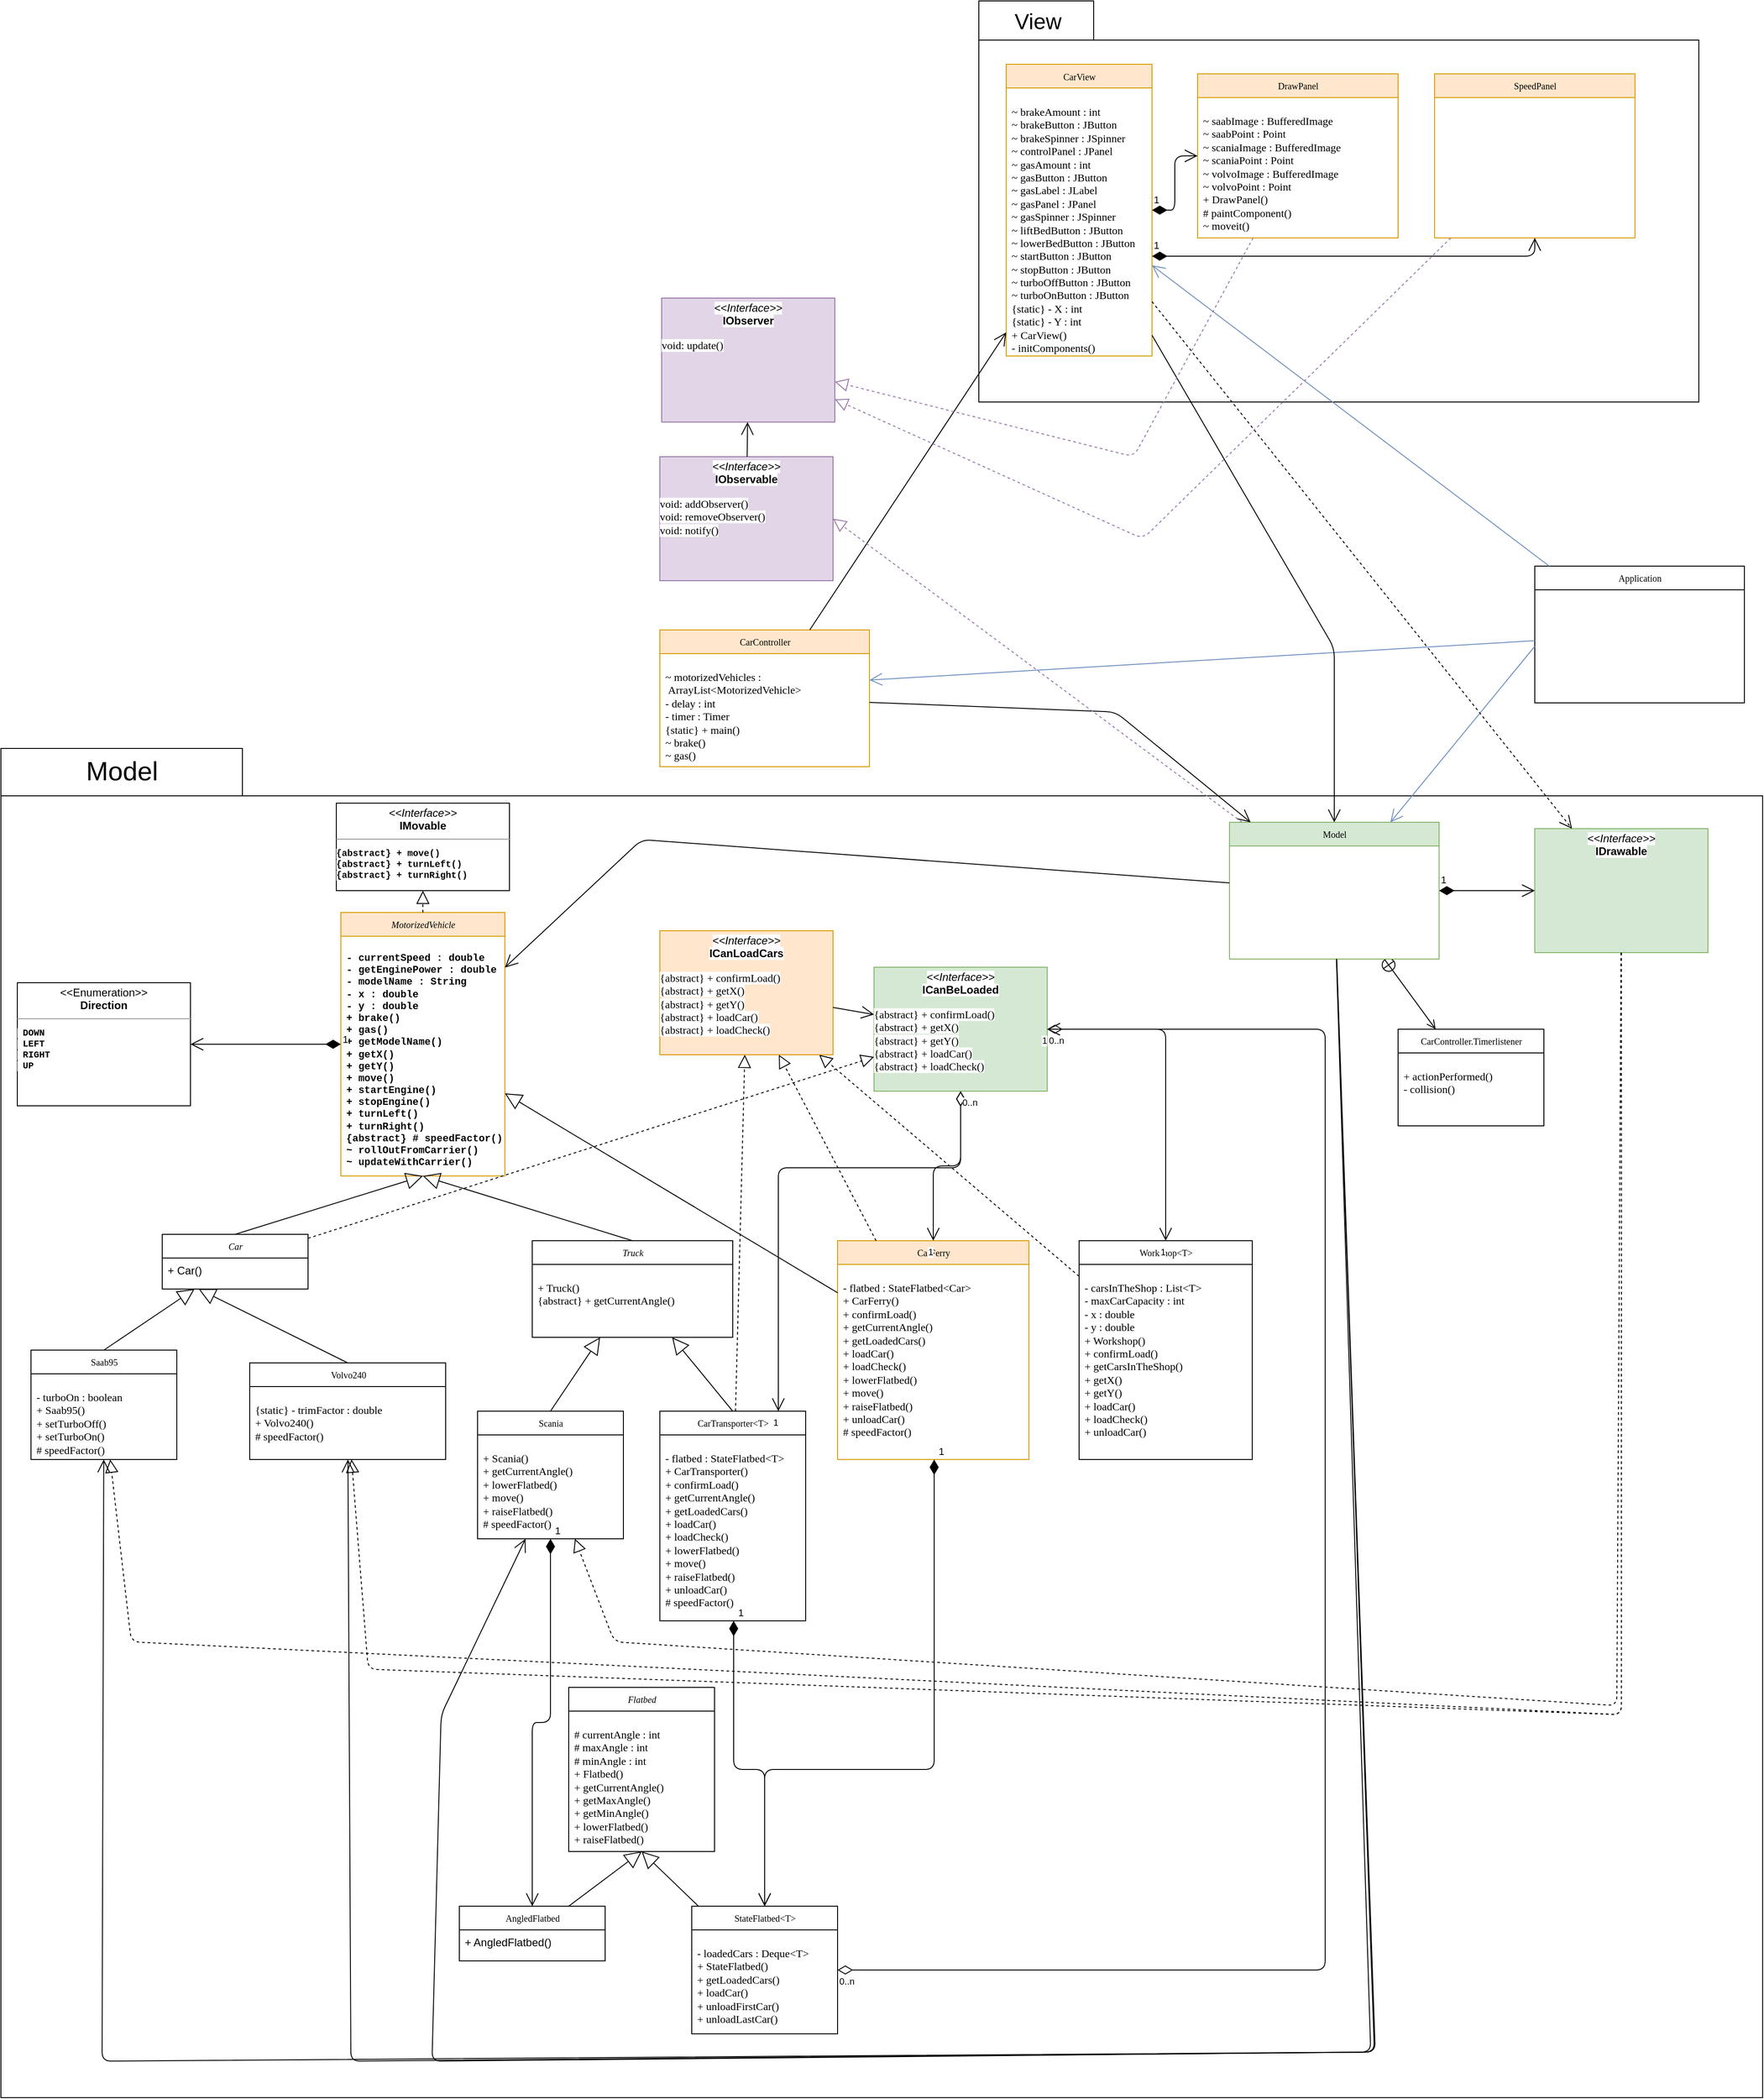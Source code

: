 <mxfile version="12.3.9" type="device" pages="1"><diagram id="c4acf3e9-155e-7222-9cf6-157b1a14988f" name="Page-1"><mxGraphModel dx="3731" dy="170" grid="1" gridSize="10" guides="1" tooltips="1" connect="1" arrows="1" fold="1" page="1" pageScale="1" pageWidth="850" pageHeight="1100" background="#ffffff" math="0" shadow="0"><root><mxCell id="0"/><mxCell id="1" parent="0"/><mxCell id="PDJkOdd502LJBB01oQi6-63" value="&lt;div&gt;§-+&lt;/div&gt;&lt;div&gt;--&lt;br&gt;&lt;/div&gt;" style="shape=folder;fontStyle=1;spacingTop=10;tabWidth=126;tabHeight=43;tabPosition=left;html=1;fontColor=#000000;" parent="1" vertex="1"><mxGeometry x="-380" y="1580" width="790" height="440" as="geometry"/></mxCell><mxCell id="PDJkOdd502LJBB01oQi6-27" value="&amp;nbsp;" style="shape=folder;fontStyle=1;spacingTop=10;tabWidth=265;tabHeight=52;tabPosition=left;html=1;" parent="1" vertex="1"><mxGeometry x="-1453" y="2400" width="1933" height="1480" as="geometry"/></mxCell><mxCell id="22l6sueiHiFFFNzTokqS-2" value="&lt;i&gt;MotorizedVehicle&lt;/i&gt;" style="swimlane;html=1;fontStyle=0;childLayout=stackLayout;horizontal=1;startSize=26;fillColor=#ffe6cc;horizontalStack=0;resizeParent=1;resizeLast=0;collapsible=1;marginBottom=0;swimlaneFillColor=#ffffff;rounded=0;shadow=0;comic=0;labelBackgroundColor=none;strokeWidth=1;fontFamily=Verdana;fontSize=10;align=center;strokeColor=#d79b00;" parent="1" vertex="1"><mxGeometry x="-1080" y="2580" width="180" height="289" as="geometry"/></mxCell><mxCell id="22l6sueiHiFFFNzTokqS-3" value="&lt;pre style=&quot;font-family: &amp;quot;courier new&amp;quot;; font-size: 11px;&quot;&gt;&lt;b style=&quot;font-size: 11px;&quot;&gt;&lt;font style=&quot;font-size: 11px;&quot;&gt;&lt;span style=&quot;background-color: rgb(255, 255, 255); font-size: 11px;&quot;&gt;- currentSpeed : double&lt;br style=&quot;font-size: 11px;&quot;&gt;- getEnginePower : double&lt;br style=&quot;font-size: 11px;&quot;&gt;- modelName : String&lt;br style=&quot;font-size: 11px;&quot;&gt;- x : double&lt;br style=&quot;font-size: 11px;&quot;&gt;- y : double&lt;br style=&quot;font-size: 11px;&quot;&gt;+ brake()&lt;br style=&quot;font-size: 11px;&quot;&gt;+ gas()&lt;br style=&quot;font-size: 11px;&quot;&gt;+ getModelName()&lt;br style=&quot;font-size: 11px;&quot;&gt;+ getX()&lt;br style=&quot;font-size: 11px;&quot;&gt;+ getY()&lt;br style=&quot;font-size: 11px;&quot;&gt;+ move()&lt;br style=&quot;font-size: 11px;&quot;&gt;+ startEngine()&lt;br style=&quot;font-size: 11px;&quot;&gt;+ stopEngine()&lt;br style=&quot;font-size: 11px;&quot;&gt;+ turnLeft()&lt;br style=&quot;font-size: 11px;&quot;&gt;+ turnRight()&lt;br style=&quot;font-size: 11px;&quot;&gt;{abstract} # speedFactor()&lt;br style=&quot;font-size: 11px;&quot;&gt;~ rollOutFromCarrier()&lt;br style=&quot;font-size: 11px;&quot;&gt;~ updateWithCarrier()&lt;br style=&quot;font-size: 11px;&quot;&gt;&lt;br style=&quot;font-size: 11px;&quot;&gt;&lt;/span&gt;&lt;/font&gt;&lt;/b&gt;&lt;/pre&gt;" style="text;html=1;strokeColor=none;fillColor=none;align=left;verticalAlign=top;spacingLeft=4;spacingRight=4;whiteSpace=wrap;overflow=hidden;rotatable=0;points=[[0,0.5],[1,0.5]];portConstraint=eastwest;fontSize=11;" parent="22l6sueiHiFFFNzTokqS-2" vertex="1"><mxGeometry y="26" width="180" height="254" as="geometry"/></mxCell><mxCell id="22l6sueiHiFFFNzTokqS-12" value="&lt;p style=&quot;margin: 0px ; margin-top: 4px ; text-align: center&quot;&gt;&lt;span style=&quot;background-color: rgb(255 , 255 , 255)&quot;&gt;&lt;i&gt;&amp;lt;&amp;lt;Interface&amp;gt;&amp;gt;&lt;/i&gt;&lt;br&gt;&lt;b&gt;IMovable&lt;/b&gt;&lt;/span&gt;&lt;/p&gt;&lt;hr size=&quot;1&quot;&gt;&lt;pre style=&quot;font-family: &amp;#34;courier new&amp;#34; ; font-size: 10px&quot;&gt;&lt;b&gt;&lt;span style=&quot;background-color: rgb(255 , 255 , 255)&quot;&gt;{abstract} + move()&lt;br&gt;{abstract} + turnLeft()&lt;br&gt;{abstract} + turnRight()&lt;/span&gt;&lt;/b&gt;&lt;/pre&gt;" style="verticalAlign=top;align=left;overflow=fill;fontSize=12;fontFamily=Helvetica;html=1;rounded=0;shadow=0;comic=0;labelBackgroundColor=none;strokeWidth=1" parent="1" vertex="1"><mxGeometry x="-1085" y="2460" width="190" height="96" as="geometry"/></mxCell><mxCell id="22l6sueiHiFFFNzTokqS-14" value="Scania" style="swimlane;html=1;fontStyle=0;childLayout=stackLayout;horizontal=1;startSize=26;fillColor=none;horizontalStack=0;resizeParent=1;resizeLast=0;collapsible=1;marginBottom=0;swimlaneFillColor=#ffffff;rounded=0;shadow=0;comic=0;labelBackgroundColor=none;strokeWidth=1;fontFamily=Verdana;fontSize=10;align=center;" parent="1" vertex="1"><mxGeometry x="-930" y="3127" width="160" height="140" as="geometry"/></mxCell><mxCell id="22l6sueiHiFFFNzTokqS-15" value="&lt;pre style=&quot;font-family: &amp;#34;consolas&amp;#34;&quot;&gt;&lt;span style=&quot;background-color: rgb(255 , 255 , 255)&quot;&gt;+ Scania()&lt;br&gt;+ getCurrentAngle()&lt;br&gt;+ lowerFlatbed()&lt;br&gt;+ move()&lt;br&gt;+ raiseFlatbed()&lt;br&gt;# speedFactor()&lt;/span&gt;&lt;/pre&gt;" style="text;html=1;strokeColor=none;fillColor=none;align=left;verticalAlign=top;spacingLeft=4;spacingRight=4;whiteSpace=wrap;overflow=hidden;rotatable=0;points=[[0,0.5],[1,0.5]];portConstraint=eastwest;" parent="22l6sueiHiFFFNzTokqS-14" vertex="1"><mxGeometry y="26" width="160" height="114" as="geometry"/></mxCell><mxCell id="22l6sueiHiFFFNzTokqS-18" value="Saab95" style="swimlane;html=1;fontStyle=0;childLayout=stackLayout;horizontal=1;startSize=26;fillColor=none;horizontalStack=0;resizeParent=1;resizeLast=0;collapsible=1;marginBottom=0;swimlaneFillColor=#ffffff;rounded=0;shadow=0;comic=0;labelBackgroundColor=none;strokeWidth=1;fontFamily=Verdana;fontSize=10;align=center;" parent="1" vertex="1"><mxGeometry x="-1420" y="3060" width="160" height="120" as="geometry"/></mxCell><mxCell id="22l6sueiHiFFFNzTokqS-19" value="&lt;pre style=&quot;font-family: &amp;#34;consolas&amp;#34;&quot;&gt;&lt;span style=&quot;background-color: rgb(255 , 255 , 255)&quot;&gt;- turboOn : boolean&lt;br&gt;+ Saab95()&lt;br&gt;+ setTurboOff()&lt;br&gt;+ setTurboOn()&lt;br&gt;# speedFactor()&lt;/span&gt;&lt;/pre&gt;" style="text;html=1;strokeColor=none;fillColor=none;align=left;verticalAlign=top;spacingLeft=4;spacingRight=4;whiteSpace=wrap;overflow=hidden;rotatable=0;points=[[0,0.5],[1,0.5]];portConstraint=eastwest;" parent="22l6sueiHiFFFNzTokqS-18" vertex="1"><mxGeometry y="26" width="160" height="94" as="geometry"/></mxCell><mxCell id="22l6sueiHiFFFNzTokqS-29" value="&lt;i&gt;Car&lt;/i&gt;" style="swimlane;html=1;fontStyle=0;childLayout=stackLayout;horizontal=1;startSize=26;fillColor=none;horizontalStack=0;resizeParent=1;resizeLast=0;collapsible=1;marginBottom=0;swimlaneFillColor=#ffffff;rounded=0;shadow=0;comic=0;labelBackgroundColor=none;strokeWidth=1;fontFamily=Verdana;fontSize=10;align=center;" parent="1" vertex="1"><mxGeometry x="-1276" y="2933" width="160" height="60" as="geometry"/></mxCell><mxCell id="22l6sueiHiFFFNzTokqS-30" value="+ Car()" style="text;html=1;strokeColor=none;fillColor=none;align=left;verticalAlign=top;spacingLeft=4;spacingRight=4;whiteSpace=wrap;overflow=hidden;rotatable=0;points=[[0,0.5],[1,0.5]];portConstraint=eastwest;" parent="22l6sueiHiFFFNzTokqS-29" vertex="1"><mxGeometry y="26" width="160" height="22" as="geometry"/></mxCell><mxCell id="22l6sueiHiFFFNzTokqS-33" value="&lt;i&gt;Truck&lt;br&gt;&lt;/i&gt;" style="swimlane;html=1;fontStyle=0;childLayout=stackLayout;horizontal=1;startSize=26;fillColor=none;horizontalStack=0;resizeParent=1;resizeLast=0;collapsible=1;marginBottom=0;swimlaneFillColor=#ffffff;rounded=0;shadow=0;comic=0;labelBackgroundColor=none;strokeWidth=1;fontFamily=Verdana;fontSize=10;align=center;" parent="1" vertex="1"><mxGeometry x="-870" y="2940" width="220" height="106" as="geometry"/></mxCell><mxCell id="22l6sueiHiFFFNzTokqS-34" value="&lt;pre style=&quot;font-family: &amp;#34;consolas&amp;#34;&quot;&gt;&lt;span style=&quot;background-color: rgb(255 , 255 , 255)&quot;&gt;+ Truck()&lt;br&gt;{abstract} + getCurrentAngle()&lt;/span&gt;&lt;/pre&gt;" style="text;html=1;strokeColor=none;fillColor=none;align=left;verticalAlign=top;spacingLeft=4;spacingRight=4;whiteSpace=wrap;overflow=hidden;rotatable=0;points=[[0,0.5],[1,0.5]];portConstraint=eastwest;" parent="22l6sueiHiFFFNzTokqS-33" vertex="1"><mxGeometry y="26" width="220" height="64" as="geometry"/></mxCell><mxCell id="22l6sueiHiFFFNzTokqS-38" value="&lt;i&gt;Flatbed&lt;br&gt;&lt;/i&gt;" style="swimlane;html=1;fontStyle=0;childLayout=stackLayout;horizontal=1;startSize=26;fillColor=none;horizontalStack=0;resizeParent=1;resizeLast=0;collapsible=1;marginBottom=0;swimlaneFillColor=#ffffff;rounded=0;shadow=0;comic=0;labelBackgroundColor=none;strokeWidth=1;fontFamily=Verdana;fontSize=10;align=center;" parent="1" vertex="1"><mxGeometry x="-830" y="3430" width="160" height="180" as="geometry"/></mxCell><mxCell id="22l6sueiHiFFFNzTokqS-39" value="&lt;pre style=&quot;font-family: &amp;#34;consolas&amp;#34;&quot;&gt;&lt;span style=&quot;background-color: rgb(255 , 255 , 255)&quot;&gt;# currentAngle : int&lt;br&gt;# maxAngle : int&lt;br&gt;# minAngle : int&lt;br&gt;+ Flatbed()&lt;br&gt;+ getCurrentAngle()&lt;br&gt;+ getMaxAngle()&lt;br&gt;+ getMinAngle()&lt;br&gt;+ lowerFlatbed()&lt;br&gt;+ raiseFlatbed()&lt;/span&gt;&lt;/pre&gt;" style="text;html=1;strokeColor=none;fillColor=none;align=left;verticalAlign=top;spacingLeft=4;spacingRight=4;whiteSpace=wrap;overflow=hidden;rotatable=0;points=[[0,0.5],[1,0.5]];portConstraint=eastwest;" parent="22l6sueiHiFFFNzTokqS-38" vertex="1"><mxGeometry y="26" width="160" height="154" as="geometry"/></mxCell><mxCell id="22l6sueiHiFFFNzTokqS-42" value="StateFlatbed&amp;lt;T&amp;gt;" style="swimlane;html=1;fontStyle=0;childLayout=stackLayout;horizontal=1;startSize=26;fillColor=none;horizontalStack=0;resizeParent=1;resizeLast=0;collapsible=1;marginBottom=0;swimlaneFillColor=#ffffff;rounded=0;shadow=0;comic=0;labelBackgroundColor=none;strokeWidth=1;fontFamily=Verdana;fontSize=10;align=center;" parent="1" vertex="1"><mxGeometry x="-695" y="3670" width="160" height="140" as="geometry"/></mxCell><mxCell id="22l6sueiHiFFFNzTokqS-43" value="&lt;pre style=&quot;font-family: &amp;#34;consolas&amp;#34;&quot;&gt;&lt;span style=&quot;background-color: rgb(255 , 255 , 255)&quot;&gt;- loadedCars : Deque&amp;lt;T&amp;gt;&lt;br&gt;+ StateFlatbed()&lt;br&gt;+ getLoadedCars()&lt;br&gt;+ loadCar()&lt;br&gt;+ unloadFirstCar()&lt;br&gt;+ unloadLastCar()&lt;/span&gt;&lt;/pre&gt;" style="text;html=1;strokeColor=none;fillColor=none;align=left;verticalAlign=top;spacingLeft=4;spacingRight=4;whiteSpace=wrap;overflow=hidden;rotatable=0;points=[[0,0.5],[1,0.5]];portConstraint=eastwest;" parent="22l6sueiHiFFFNzTokqS-42" vertex="1"><mxGeometry y="26" width="160" height="104" as="geometry"/></mxCell><mxCell id="22l6sueiHiFFFNzTokqS-46" value="AngledFlatbed" style="swimlane;html=1;fontStyle=0;childLayout=stackLayout;horizontal=1;startSize=26;fillColor=none;horizontalStack=0;resizeParent=1;resizeLast=0;collapsible=1;marginBottom=0;swimlaneFillColor=#ffffff;rounded=0;shadow=0;comic=0;labelBackgroundColor=none;strokeWidth=1;fontFamily=Verdana;fontSize=10;align=center;" parent="1" vertex="1"><mxGeometry x="-950" y="3670" width="160" height="60" as="geometry"/></mxCell><mxCell id="22l6sueiHiFFFNzTokqS-47" value="+ AngledFlatbed()" style="text;html=1;strokeColor=none;fillColor=none;align=left;verticalAlign=top;spacingLeft=4;spacingRight=4;whiteSpace=wrap;overflow=hidden;rotatable=0;points=[[0,0.5],[1,0.5]];portConstraint=eastwest;" parent="22l6sueiHiFFFNzTokqS-46" vertex="1"><mxGeometry y="26" width="160" height="22" as="geometry"/></mxCell><mxCell id="22l6sueiHiFFFNzTokqS-55" value="Workshop&amp;lt;T&amp;gt;" style="swimlane;html=1;fontStyle=0;childLayout=stackLayout;horizontal=1;startSize=26;fillColor=none;horizontalStack=0;resizeParent=1;resizeLast=0;collapsible=1;marginBottom=0;swimlaneFillColor=#ffffff;rounded=0;shadow=0;comic=0;labelBackgroundColor=none;strokeWidth=1;fontFamily=Verdana;fontSize=10;align=center;" parent="1" vertex="1"><mxGeometry x="-270" y="2940" width="190" height="240" as="geometry"/></mxCell><mxCell id="22l6sueiHiFFFNzTokqS-56" value="&lt;pre style=&quot;font-family: &amp;#34;consolas&amp;#34;&quot;&gt;&lt;span style=&quot;background-color: rgb(255 , 255 , 255)&quot;&gt;- carsInTheShop : List&amp;lt;T&amp;gt;&lt;br&gt;- maxCarCapacity : int&lt;br&gt;- x : double&lt;br&gt;- y : double&lt;br&gt;+ Workshop()&lt;br&gt;+ confirmLoad()&lt;br&gt;+ getCarsInTheShop()&lt;br&gt;+ getX()&lt;br&gt;+ getY()&lt;br&gt;+ loadCar()&lt;br&gt;+ loadCheck()&lt;br&gt;+ unloadCar()&lt;/span&gt;&lt;/pre&gt;" style="text;html=1;strokeColor=none;fillColor=none;align=left;verticalAlign=top;spacingLeft=4;spacingRight=4;whiteSpace=wrap;overflow=hidden;rotatable=0;points=[[0,0.5],[1,0.5]];portConstraint=eastwest;" parent="22l6sueiHiFFFNzTokqS-55" vertex="1"><mxGeometry y="26" width="190" height="214" as="geometry"/></mxCell><mxCell id="22l6sueiHiFFFNzTokqS-59" value="" style="endArrow=block;endSize=16;endFill=0;html=1;exitX=0.5;exitY=0;exitDx=0;exitDy=0;entryX=0.5;entryY=1;entryDx=0;entryDy=0;" parent="1" source="22l6sueiHiFFFNzTokqS-33" target="22l6sueiHiFFFNzTokqS-2" edge="1"><mxGeometry width="160" relative="1" as="geometry"><mxPoint x="600" y="1069.5" as="sourcePoint"/><mxPoint x="440" y="1069.5" as="targetPoint"/></mxGeometry></mxCell><mxCell id="22l6sueiHiFFFNzTokqS-60" value="" style="endArrow=block;endSize=16;endFill=0;html=1;exitX=0.5;exitY=0;exitDx=0;exitDy=0;entryX=0.5;entryY=1;entryDx=0;entryDy=0;" parent="1" source="22l6sueiHiFFFNzTokqS-29" target="22l6sueiHiFFFNzTokqS-2" edge="1"><mxGeometry width="160" relative="1" as="geometry"><mxPoint x="290" y="1110" as="sourcePoint"/><mxPoint x="395" y="1064" as="targetPoint"/></mxGeometry></mxCell><mxCell id="22l6sueiHiFFFNzTokqS-61" value="" style="endArrow=block;endSize=16;endFill=0;html=1;exitX=0.5;exitY=0;exitDx=0;exitDy=0;" parent="1" source="22l6sueiHiFFFNzTokqS-24" target="22l6sueiHiFFFNzTokqS-33" edge="1"><mxGeometry width="160" relative="1" as="geometry"><mxPoint x="175" y="1266" as="sourcePoint"/><mxPoint x="280" y="1220" as="targetPoint"/></mxGeometry></mxCell><mxCell id="22l6sueiHiFFFNzTokqS-62" value="" style="endArrow=block;endSize=16;endFill=0;html=1;exitX=0.5;exitY=0;exitDx=0;exitDy=0;" parent="1" source="22l6sueiHiFFFNzTokqS-14" target="22l6sueiHiFFFNzTokqS-33" edge="1"><mxGeometry width="160" relative="1" as="geometry"><mxPoint x="110" y="1290" as="sourcePoint"/><mxPoint x="290" y="1216" as="targetPoint"/><Array as="points"/></mxGeometry></mxCell><mxCell id="22l6sueiHiFFFNzTokqS-63" value="" style="endArrow=block;endSize=16;endFill=0;html=1;exitX=0.5;exitY=0;exitDx=0;exitDy=0;" parent="1" source="22l6sueiHiFFFNzTokqS-18" target="22l6sueiHiFFFNzTokqS-29" edge="1"><mxGeometry width="160" relative="1" as="geometry"><mxPoint x="-840" y="1634" as="sourcePoint"/><mxPoint x="-840" y="1570" as="targetPoint"/><Array as="points"/></mxGeometry></mxCell><mxCell id="22l6sueiHiFFFNzTokqS-64" value="" style="endArrow=block;endSize=16;endFill=0;html=1;exitX=0.5;exitY=0;exitDx=0;exitDy=0;entryX=0.25;entryY=1;entryDx=0;entryDy=0;" parent="1" source="22l6sueiHiFFFNzTokqS-6" target="22l6sueiHiFFFNzTokqS-29" edge="1"><mxGeometry width="160" relative="1" as="geometry"><mxPoint x="-800" y="1624" as="sourcePoint"/><mxPoint x="-800" y="1550" as="targetPoint"/></mxGeometry></mxCell><mxCell id="22l6sueiHiFFFNzTokqS-66" value="" style="endArrow=block;endSize=16;endFill=0;html=1;entryX=0.5;entryY=1;entryDx=0;entryDy=0;" parent="1" source="22l6sueiHiFFFNzTokqS-46" target="22l6sueiHiFFFNzTokqS-38" edge="1"><mxGeometry width="160" relative="1" as="geometry"><mxPoint x="-110" y="1374" as="sourcePoint"/><mxPoint x="-200" y="1300" as="targetPoint"/></mxGeometry></mxCell><mxCell id="JHe9qnljr61eEsj72Y4U-10" value="CarFerry" style="swimlane;html=1;fontStyle=0;childLayout=stackLayout;horizontal=1;startSize=26;fillColor=#ffe6cc;horizontalStack=0;resizeParent=1;resizeLast=0;collapsible=1;marginBottom=0;swimlaneFillColor=#ffffff;rounded=0;shadow=0;comic=0;labelBackgroundColor=none;strokeWidth=1;fontFamily=Verdana;fontSize=10;align=center;strokeColor=#d79b00;" parent="1" vertex="1"><mxGeometry x="-535" y="2940" width="210" height="240" as="geometry"/></mxCell><mxCell id="JHe9qnljr61eEsj72Y4U-11" value="&lt;pre style=&quot;font-family: &amp;#34;consolas&amp;#34;&quot;&gt;&lt;span style=&quot;background-color: rgb(255 , 255 , 255)&quot;&gt;- flatbed : StateFlatbed&amp;lt;Car&amp;gt;&lt;br&gt;+ CarFerry()&lt;br&gt;+ confirmLoad()&lt;br&gt;+ getCurrentAngle()&lt;br&gt;+ getLoadedCars()&lt;br&gt;+ loadCar()&lt;br&gt;+ loadCheck()&lt;br&gt;+ lowerFlatbed()&lt;br&gt;+ move()&lt;br&gt;+ raiseFlatbed()&lt;br&gt;+ unloadCar()&lt;br&gt;# speedFactor()&lt;/span&gt;&lt;/pre&gt;" style="text;html=1;strokeColor=none;fillColor=none;align=left;verticalAlign=top;spacingLeft=4;spacingRight=4;whiteSpace=wrap;overflow=hidden;rotatable=0;points=[[0,0.5],[1,0.5]];portConstraint=eastwest;" parent="JHe9qnljr61eEsj72Y4U-10" vertex="1"><mxGeometry y="26" width="210" height="214" as="geometry"/></mxCell><mxCell id="22l6sueiHiFFFNzTokqS-24" value="CarTransporter&amp;lt;T&amp;gt;" style="swimlane;html=1;fontStyle=0;childLayout=stackLayout;horizontal=1;startSize=26;fillColor=none;horizontalStack=0;resizeParent=1;resizeLast=0;collapsible=1;marginBottom=0;swimlaneFillColor=#ffffff;rounded=0;shadow=0;comic=0;labelBackgroundColor=none;strokeWidth=1;fontFamily=Verdana;fontSize=10;align=center;" parent="1" vertex="1"><mxGeometry x="-730" y="3127" width="160" height="230" as="geometry"/></mxCell><mxCell id="22l6sueiHiFFFNzTokqS-25" value="&lt;pre style=&quot;font-family: &amp;#34;consolas&amp;#34;&quot;&gt;&lt;span style=&quot;background-color: rgb(255 , 255 , 255)&quot;&gt;- flatbed : StateFlatbed&amp;lt;T&amp;gt;&lt;br&gt;+ CarTransporter()&lt;br&gt;+ confirmLoad()&lt;br&gt;+ getCurrentAngle()&lt;br&gt;+ getLoadedCars()&lt;br&gt;+ loadCar()&lt;br&gt;+ loadCheck()&lt;br&gt;+ lowerFlatbed()&lt;br&gt;+ move()&lt;br&gt;+ raiseFlatbed()&lt;br&gt;+ unloadCar()&lt;br&gt;# speedFactor()&lt;/span&gt;&lt;/pre&gt;" style="text;html=1;strokeColor=none;fillColor=none;align=left;verticalAlign=top;spacingLeft=4;spacingRight=4;whiteSpace=wrap;overflow=hidden;rotatable=0;points=[[0,0.5],[1,0.5]];portConstraint=eastwest;" parent="22l6sueiHiFFFNzTokqS-24" vertex="1"><mxGeometry y="26" width="160" height="204" as="geometry"/></mxCell><mxCell id="JHe9qnljr61eEsj72Y4U-16" value="" style="endArrow=block;endSize=16;endFill=0;html=1;" parent="1" source="JHe9qnljr61eEsj72Y4U-10" target="22l6sueiHiFFFNzTokqS-2" edge="1"><mxGeometry width="160" relative="1" as="geometry"><mxPoint x="130" y="1063" as="sourcePoint"/><mxPoint x="235" y="1017" as="targetPoint"/><Array as="points"/></mxGeometry></mxCell><mxCell id="JHe9qnljr61eEsj72Y4U-22" value="1" style="endArrow=open;html=1;endSize=12;startArrow=diamondThin;startSize=14;startFill=1;edgeStyle=orthogonalEdgeStyle;align=left;verticalAlign=bottom;" parent="1" source="22l6sueiHiFFFNzTokqS-14" target="22l6sueiHiFFFNzTokqS-46" edge="1"><mxGeometry x="-1" y="3" relative="1" as="geometry"><mxPoint x="30" y="1480" as="sourcePoint"/><mxPoint x="-190" y="1560" as="targetPoint"/></mxGeometry></mxCell><mxCell id="JHe9qnljr61eEsj72Y4U-23" value="" style="endArrow=block;endSize=16;endFill=0;html=1;entryX=0.5;entryY=1;entryDx=0;entryDy=0;" parent="1" source="22l6sueiHiFFFNzTokqS-42" target="22l6sueiHiFFFNzTokqS-38" edge="1"><mxGeometry width="160" relative="1" as="geometry"><mxPoint x="-460" y="1420" as="sourcePoint"/><mxPoint x="-550" y="1340" as="targetPoint"/></mxGeometry></mxCell><mxCell id="Su4_n0dDBhSsGX5XP4w--8" value="&lt;p style=&quot;margin: 0px ; margin-top: 4px ; text-align: center&quot;&gt;&amp;lt;&amp;lt;Enumeration&amp;gt;&amp;gt;&lt;br&gt;&lt;b&gt;Direction&lt;/b&gt;&lt;/p&gt;&lt;hr size=&quot;1&quot;&gt;&lt;pre style=&quot;font-family: &amp;#34;courier new&amp;#34; ; font-size: 10px&quot;&gt;&lt;span style=&quot;background-color: rgb(255 , 255 , 255)&quot;&gt; &lt;b&gt;DOWN&lt;br&gt; LEFT&lt;br&gt; RIGHT&lt;br&gt; UP&lt;/b&gt;&lt;/span&gt;&lt;/pre&gt;" style="verticalAlign=top;align=left;overflow=fill;fontSize=12;fontFamily=Helvetica;html=1;rounded=0;shadow=0;comic=0;labelBackgroundColor=none;strokeWidth=1" parent="1" vertex="1"><mxGeometry x="-1435" y="2657" width="190" height="135" as="geometry"/></mxCell><mxCell id="Su4_n0dDBhSsGX5XP4w--9" value="1" style="endArrow=open;html=1;endSize=12;startArrow=diamondThin;startSize=14;startFill=1;edgeStyle=orthogonalEdgeStyle;align=left;verticalAlign=bottom;" parent="1" source="22l6sueiHiFFFNzTokqS-2" target="Su4_n0dDBhSsGX5XP4w--8" edge="1"><mxGeometry x="-1" y="3" relative="1" as="geometry"><mxPoint x="-450" y="1960" as="sourcePoint"/><mxPoint x="-450" y="1726" as="targetPoint"/></mxGeometry></mxCell><mxCell id="Su4_n0dDBhSsGX5XP4w--12" value="CarController" style="swimlane;html=1;fontStyle=0;childLayout=stackLayout;horizontal=1;startSize=26;fillColor=#ffe6cc;horizontalStack=0;resizeParent=1;resizeLast=0;collapsible=1;marginBottom=0;swimlaneFillColor=#ffffff;rounded=0;shadow=0;comic=0;labelBackgroundColor=none;strokeWidth=1;fontFamily=Verdana;fontSize=10;align=center;strokeColor=#d79b00;" parent="1" vertex="1"><mxGeometry x="-730" y="2270" width="230" height="150" as="geometry"/></mxCell><mxCell id="Su4_n0dDBhSsGX5XP4w--13" value="&lt;pre style=&quot;font-family: &amp;#34;consolas&amp;#34;&quot;&gt;&lt;span style=&quot;background-color: rgb(255 , 255 , 255)&quot;&gt;~ motorizedVehicles :&lt;br&gt;&amp;nbsp;ArrayList&amp;lt;MotorizedVehicle&amp;gt;&lt;br&gt;- delay : int&lt;br&gt;- timer : Timer&lt;br&gt;{static} + main()&lt;br&gt;~ brake()&lt;br&gt;~ gas()&lt;/span&gt;&lt;/pre&gt;" style="text;html=1;strokeColor=none;fillColor=none;align=left;verticalAlign=top;spacingLeft=4;spacingRight=4;whiteSpace=wrap;overflow=hidden;rotatable=0;points=[[0,0.5],[1,0.5]];portConstraint=eastwest;" parent="Su4_n0dDBhSsGX5XP4w--12" vertex="1"><mxGeometry y="26" width="230" height="124" as="geometry"/></mxCell><mxCell id="Su4_n0dDBhSsGX5XP4w--16" value="&lt;div&gt;DrawPanel&lt;/div&gt;" style="swimlane;html=1;fontStyle=0;childLayout=stackLayout;horizontal=1;startSize=26;fillColor=#ffe6cc;horizontalStack=0;resizeParent=1;resizeLast=0;collapsible=1;marginBottom=0;swimlaneFillColor=#ffffff;rounded=0;shadow=0;comic=0;labelBackgroundColor=none;strokeWidth=1;fontFamily=Verdana;fontSize=10;align=center;strokeColor=#d79b00;" parent="1" vertex="1"><mxGeometry x="-140" y="1660" width="220" height="180" as="geometry"/></mxCell><mxCell id="Su4_n0dDBhSsGX5XP4w--17" value="&lt;pre style=&quot;font-family: &amp;#34;consolas&amp;#34;&quot;&gt;&lt;span style=&quot;background-color: rgb(255 , 255 , 255)&quot;&gt;~ saabImage : BufferedImage&lt;br&gt;~ saabPoint : Point&lt;br&gt;~ scaniaImage : BufferedImage&lt;br&gt;~ scaniaPoint : Point&lt;br&gt;~ volvoImage : BufferedImage&lt;br&gt;~ volvoPoint : Point&lt;br&gt;+ DrawPanel()&lt;br&gt;# paintComponent()&lt;br&gt;~ moveit()&lt;/span&gt;&lt;/pre&gt;" style="text;html=1;strokeColor=none;fillColor=none;align=left;verticalAlign=top;spacingLeft=4;spacingRight=4;whiteSpace=wrap;overflow=hidden;rotatable=0;points=[[0,0.5],[1,0.5]];portConstraint=eastwest;" parent="Su4_n0dDBhSsGX5XP4w--16" vertex="1"><mxGeometry y="26" width="220" height="154" as="geometry"/></mxCell><mxCell id="Su4_n0dDBhSsGX5XP4w--20" value="CarView" style="swimlane;html=1;fontStyle=0;childLayout=stackLayout;horizontal=1;startSize=26;fillColor=#ffe6cc;horizontalStack=0;resizeParent=1;resizeLast=0;collapsible=1;marginBottom=0;swimlaneFillColor=#ffffff;rounded=0;shadow=0;comic=0;labelBackgroundColor=none;strokeWidth=1;fontFamily=Verdana;fontSize=10;align=center;strokeColor=#d79b00;" parent="1" vertex="1"><mxGeometry x="-350" y="1649.5" width="160" height="320" as="geometry"/></mxCell><mxCell id="Su4_n0dDBhSsGX5XP4w--21" value="&lt;pre style=&quot;font-family: &amp;#34;consolas&amp;#34;&quot;&gt;&lt;span style=&quot;background-color: rgb(255 , 255 , 255)&quot;&gt;~ brakeAmount : int&lt;br&gt;~ brakeButton : JButton&lt;br&gt;~ brakeSpinner : JSpinner&lt;br&gt;~ controlPanel : JPanel&lt;br&gt;~ gasAmount : int&lt;br&gt;~ gasButton : JButton&lt;br&gt;~ gasLabel : JLabel&lt;br&gt;~ gasPanel : JPanel&lt;br&gt;~ gasSpinner : JSpinner&lt;br&gt;~ liftBedButton : JButton&lt;br&gt;~ lowerBedButton : JButton&lt;br&gt;~ startButton : JButton&lt;br&gt;~ stopButton : JButton&lt;br&gt;~ turboOffButton : JButton&lt;br&gt;~ turboOnButton : JButton&lt;br&gt;{static} - X : int&lt;br&gt;{static} - Y : int&lt;br&gt;+ CarView()&lt;br&gt;- initComponents()&lt;/span&gt;&lt;/pre&gt;" style="text;html=1;strokeColor=none;fillColor=none;align=left;verticalAlign=top;spacingLeft=4;spacingRight=4;whiteSpace=wrap;overflow=hidden;rotatable=0;points=[[0,0.5],[1,0.5]];portConstraint=eastwest;" parent="Su4_n0dDBhSsGX5XP4w--20" vertex="1"><mxGeometry y="26" width="160" height="294" as="geometry"/></mxCell><mxCell id="Su4_n0dDBhSsGX5XP4w--25" value="CarController.Timerlistener" style="swimlane;html=1;fontStyle=0;childLayout=stackLayout;horizontal=1;startSize=26;fillColor=none;horizontalStack=0;resizeParent=1;resizeLast=0;collapsible=1;marginBottom=0;swimlaneFillColor=#ffffff;rounded=0;shadow=0;comic=0;labelBackgroundColor=none;strokeWidth=1;fontFamily=Verdana;fontSize=10;align=center;" parent="1" vertex="1"><mxGeometry x="80" y="2708" width="160" height="106" as="geometry"/></mxCell><mxCell id="Su4_n0dDBhSsGX5XP4w--26" value="&lt;pre style=&quot;font-family: &amp;#34;consolas&amp;#34;&quot;&gt;&lt;span style=&quot;background-color: rgb(255 , 255 , 255)&quot;&gt;+ actionPerformed()&lt;br&gt;- collision()&lt;/span&gt;&lt;/pre&gt;" style="text;html=1;strokeColor=none;fillColor=none;align=left;verticalAlign=top;spacingLeft=4;spacingRight=4;whiteSpace=wrap;overflow=hidden;rotatable=0;points=[[0,0.5],[1,0.5]];portConstraint=eastwest;" parent="Su4_n0dDBhSsGX5XP4w--25" vertex="1"><mxGeometry y="26" width="160" height="54" as="geometry"/></mxCell><mxCell id="Su4_n0dDBhSsGX5XP4w--29" value="" style="endArrow=block;dashed=1;endFill=0;endSize=12;html=1;" parent="1" source="22l6sueiHiFFFNzTokqS-24" target="22l6sueiHiFFFNzTokqS-50" edge="1"><mxGeometry width="160" relative="1" as="geometry"><mxPoint x="-340" y="1430" as="sourcePoint"/><mxPoint x="-180" y="1430" as="targetPoint"/></mxGeometry></mxCell><mxCell id="Su4_n0dDBhSsGX5XP4w--30" value="" style="endArrow=block;dashed=1;endFill=0;endSize=12;html=1;" parent="1" source="JHe9qnljr61eEsj72Y4U-10" target="22l6sueiHiFFFNzTokqS-50" edge="1"><mxGeometry width="160" relative="1" as="geometry"><mxPoint x="-202.346" y="1620" as="sourcePoint"/><mxPoint x="-106.14" y="1513" as="targetPoint"/></mxGeometry></mxCell><mxCell id="Su4_n0dDBhSsGX5XP4w--31" value="" style="endArrow=block;dashed=1;endFill=0;endSize=12;html=1;" parent="1" source="22l6sueiHiFFFNzTokqS-55" target="22l6sueiHiFFFNzTokqS-50" edge="1"><mxGeometry width="160" relative="1" as="geometry"><mxPoint x="-45" y="1620" as="sourcePoint"/><mxPoint x="-45" y="1513" as="targetPoint"/></mxGeometry></mxCell><mxCell id="Su4_n0dDBhSsGX5XP4w--32" value="" style="endArrow=block;dashed=1;endFill=0;endSize=12;html=1;" parent="1" source="22l6sueiHiFFFNzTokqS-2" target="22l6sueiHiFFFNzTokqS-12" edge="1"><mxGeometry width="160" relative="1" as="geometry"><mxPoint x="-460" y="1210" as="sourcePoint"/><mxPoint x="-291.342" y="1200" as="targetPoint"/></mxGeometry></mxCell><mxCell id="Su4_n0dDBhSsGX5XP4w--54" value="" style="endArrow=open;startArrow=circlePlus;endFill=0;startFill=0;endSize=8;html=1;" parent="1" source="PDJkOdd502LJBB01oQi6-15" target="Su4_n0dDBhSsGX5XP4w--25" edge="1"><mxGeometry width="160" relative="1" as="geometry"><mxPoint x="50" y="2540" as="sourcePoint"/><mxPoint x="-100" y="1780" as="targetPoint"/></mxGeometry></mxCell><mxCell id="Su4_n0dDBhSsGX5XP4w--61" value="1" style="endArrow=open;html=1;endSize=12;startArrow=diamondThin;startSize=14;startFill=1;edgeStyle=orthogonalEdgeStyle;align=left;verticalAlign=bottom;" parent="1" source="Su4_n0dDBhSsGX5XP4w--20" target="Su4_n0dDBhSsGX5XP4w--16" edge="1"><mxGeometry x="-1" y="3" relative="1" as="geometry"><mxPoint x="-260" y="2066" as="sourcePoint"/><mxPoint x="-100" y="2066" as="targetPoint"/></mxGeometry></mxCell><mxCell id="22l6sueiHiFFFNzTokqS-6" value="Volvo240" style="swimlane;html=1;fontStyle=0;childLayout=stackLayout;horizontal=1;startSize=26;fillColor=none;horizontalStack=0;resizeParent=1;resizeLast=0;collapsible=1;marginBottom=0;swimlaneFillColor=#ffffff;rounded=0;shadow=0;comic=0;labelBackgroundColor=none;strokeWidth=1;fontFamily=Verdana;fontSize=10;align=center;" parent="1" vertex="1"><mxGeometry x="-1180" y="3074" width="215" height="106" as="geometry"/></mxCell><mxCell id="22l6sueiHiFFFNzTokqS-7" value="&lt;pre style=&quot;font-family: &amp;#34;consolas&amp;#34;&quot;&gt;&lt;span style=&quot;background-color: rgb(255 , 255 , 255)&quot;&gt;{static} - trimFactor : double&lt;br&gt;+ Volvo240()&lt;br&gt;# speedFactor()&lt;/span&gt;&lt;/pre&gt;" style="text;html=1;strokeColor=none;fillColor=none;align=left;verticalAlign=top;spacingLeft=4;spacingRight=4;whiteSpace=wrap;overflow=hidden;rotatable=0;points=[[0,0.5],[1,0.5]];portConstraint=eastwest;" parent="22l6sueiHiFFFNzTokqS-6" vertex="1"><mxGeometry y="26" width="215" height="74" as="geometry"/></mxCell><mxCell id="PDJkOdd502LJBB01oQi6-1" value="&lt;p style=&quot;margin: 0px ; margin-top: 4px ; text-align: center&quot;&gt;&lt;span style=&quot;background-color: rgb(255 , 255 , 255)&quot;&gt;&lt;i&gt;&amp;lt;&amp;lt;Interface&amp;gt;&amp;gt;&lt;/i&gt;&lt;br&gt;&lt;b&gt;ICanBeLoaded&lt;/b&gt;&lt;/span&gt;&lt;span style=&quot;background-color: rgb(255 , 255 , 255)&quot;&gt;&lt;b&gt;&lt;br&gt;&lt;/b&gt;&lt;/span&gt;&lt;/p&gt;&lt;pre style=&quot;font-family: &amp;#34;consolas&amp;#34;&quot;&gt;&lt;span style=&quot;background-color: rgb(255 , 255 , 255)&quot;&gt;{abstract} + confirmLoad()&lt;br&gt;{abstract} + getX()&lt;br&gt;{abstract} + getY()&lt;br&gt;{abstract} + loadCar()&lt;br&gt;{abstract} + loadCheck()&lt;/span&gt;&lt;/pre&gt;" style="verticalAlign=top;align=left;overflow=fill;fontSize=12;fontFamily=Helvetica;html=1;rounded=0;shadow=0;comic=0;labelBackgroundColor=none;strokeWidth=1;fillColor=#d5e8d4;strokeColor=#82b366;" parent="1" vertex="1"><mxGeometry x="-495" y="2640" width="190" height="136" as="geometry"/></mxCell><mxCell id="PDJkOdd502LJBB01oQi6-15" value="Model" style="swimlane;html=1;fontStyle=0;childLayout=stackLayout;horizontal=1;startSize=26;fillColor=#d5e8d4;horizontalStack=0;resizeParent=1;resizeLast=0;collapsible=1;marginBottom=0;swimlaneFillColor=#ffffff;rounded=0;shadow=0;comic=0;labelBackgroundColor=none;strokeWidth=1;fontFamily=Verdana;fontSize=10;align=center;strokeColor=#82b366;" parent="1" vertex="1"><mxGeometry x="-105" y="2481" width="230" height="150" as="geometry"/></mxCell><mxCell id="PDJkOdd502LJBB01oQi6-16" value="&lt;pre style=&quot;font-family: &amp;#34;consolas&amp;#34;&quot;&gt;&lt;/pre&gt;" style="text;html=1;strokeColor=none;fillColor=none;align=left;verticalAlign=top;spacingLeft=4;spacingRight=4;whiteSpace=wrap;overflow=hidden;rotatable=0;points=[[0,0.5],[1,0.5]];portConstraint=eastwest;" parent="PDJkOdd502LJBB01oQi6-15" vertex="1"><mxGeometry y="26" width="230" height="124" as="geometry"/></mxCell><mxCell id="22l6sueiHiFFFNzTokqS-50" value="&lt;p style=&quot;margin: 0px ; margin-top: 4px ; text-align: center&quot;&gt;&lt;span style=&quot;background-color: rgb(255 , 255 , 255)&quot;&gt;&lt;i&gt;&amp;lt;&amp;lt;Interface&amp;gt;&amp;gt;&lt;/i&gt;&lt;br&gt;&lt;b&gt;ICanLoadCars&lt;/b&gt;&lt;/span&gt;&lt;/p&gt;&lt;pre style=&quot;font-family: &amp;#34;consolas&amp;#34;&quot;&gt;&lt;span style=&quot;background-color: rgb(255 , 255 , 255)&quot;&gt;{abstract} + confirmLoad()&lt;br&gt;{abstract} + getX()&lt;br&gt;{abstract} + getY()&lt;br&gt;{abstract} + loadCar()&lt;br&gt;{abstract} + loadCheck()&lt;/span&gt;&lt;/pre&gt;" style="verticalAlign=top;align=left;overflow=fill;fontSize=12;fontFamily=Helvetica;html=1;rounded=0;shadow=0;comic=0;labelBackgroundColor=none;strokeWidth=1;fillColor=#ffe6cc;strokeColor=#d79b00;" parent="1" vertex="1"><mxGeometry x="-730" y="2600" width="190" height="136" as="geometry"/></mxCell><mxCell id="PDJkOdd502LJBB01oQi6-32" value="1" style="endArrow=open;html=1;endSize=12;startArrow=diamondThin;startSize=14;startFill=1;edgeStyle=orthogonalEdgeStyle;align=left;verticalAlign=bottom;" parent="1" source="22l6sueiHiFFFNzTokqS-24" target="22l6sueiHiFFFNzTokqS-42" edge="1"><mxGeometry x="-1" y="3" relative="1" as="geometry"><mxPoint x="-830" y="3287" as="sourcePoint"/><mxPoint x="-870" y="3690" as="targetPoint"/><Array as="points"><mxPoint x="-649" y="3520"/><mxPoint x="-615" y="3520"/></Array></mxGeometry></mxCell><mxCell id="PDJkOdd502LJBB01oQi6-33" value="1" style="endArrow=open;html=1;endSize=12;startArrow=diamondThin;startSize=14;startFill=1;edgeStyle=orthogonalEdgeStyle;align=left;verticalAlign=bottom;" parent="1" source="JHe9qnljr61eEsj72Y4U-10" target="22l6sueiHiFFFNzTokqS-42" edge="1"><mxGeometry x="-1" y="3" relative="1" as="geometry"><mxPoint x="-479.971" y="3380" as="sourcePoint"/><mxPoint x="-445.853" y="3693" as="targetPoint"/><Array as="points"><mxPoint x="-429" y="3520"/><mxPoint x="-615" y="3520"/></Array></mxGeometry></mxCell><mxCell id="PDJkOdd502LJBB01oQi6-36" value="" style="endArrow=open;html=1;endSize=12;startArrow=diamondThin;startSize=14;startFill=0;edgeStyle=orthogonalEdgeStyle;strokeColor=#000000;" parent="1" source="PDJkOdd502LJBB01oQi6-1" target="22l6sueiHiFFFNzTokqS-55" edge="1"><mxGeometry relative="1" as="geometry"><mxPoint x="-1270" y="3900" as="sourcePoint"/><mxPoint x="-1110" y="3900" as="targetPoint"/></mxGeometry></mxCell><mxCell id="PDJkOdd502LJBB01oQi6-37" value="0..n" style="resizable=0;html=1;align=left;verticalAlign=top;labelBackgroundColor=#ffffff;fontSize=10;" parent="PDJkOdd502LJBB01oQi6-36" vertex="1" connectable="0"><mxGeometry x="-1" relative="1" as="geometry"/></mxCell><mxCell id="PDJkOdd502LJBB01oQi6-38" value="1" style="resizable=0;html=1;align=right;verticalAlign=top;labelBackgroundColor=#ffffff;fontSize=10;" parent="PDJkOdd502LJBB01oQi6-36" vertex="1" connectable="0"><mxGeometry x="1" relative="1" as="geometry"/></mxCell><mxCell id="PDJkOdd502LJBB01oQi6-42" value="" style="endArrow=open;html=1;endSize=12;startArrow=diamondThin;startSize=14;startFill=0;edgeStyle=orthogonalEdgeStyle;strokeColor=#000000;" parent="1" source="PDJkOdd502LJBB01oQi6-1" target="22l6sueiHiFFFNzTokqS-24" edge="1"><mxGeometry relative="1" as="geometry"><mxPoint x="-285.0" y="2728.176" as="sourcePoint"/><mxPoint x="-155.353" y="2960" as="targetPoint"/><Array as="points"><mxPoint x="-400" y="2860"/><mxPoint x="-600" y="2860"/></Array></mxGeometry></mxCell><mxCell id="PDJkOdd502LJBB01oQi6-43" value="0..n" style="resizable=0;html=1;align=left;verticalAlign=top;labelBackgroundColor=#ffffff;fontSize=10;" parent="PDJkOdd502LJBB01oQi6-42" vertex="1" connectable="0"><mxGeometry x="-1" relative="1" as="geometry"/></mxCell><mxCell id="PDJkOdd502LJBB01oQi6-44" value="1" style="resizable=0;html=1;align=right;verticalAlign=top;labelBackgroundColor=#ffffff;fontSize=10;" parent="PDJkOdd502LJBB01oQi6-42" vertex="1" connectable="0"><mxGeometry x="1" relative="1" as="geometry"/></mxCell><mxCell id="PDJkOdd502LJBB01oQi6-45" value="" style="endArrow=open;html=1;endSize=12;startArrow=diamondThin;startSize=14;startFill=0;edgeStyle=orthogonalEdgeStyle;strokeColor=#000000;" parent="1" source="PDJkOdd502LJBB01oQi6-1" target="JHe9qnljr61eEsj72Y4U-10" edge="1"><mxGeometry relative="1" as="geometry"><mxPoint x="-275.0" y="2738.176" as="sourcePoint"/><mxPoint x="-145.353" y="2970" as="targetPoint"/></mxGeometry></mxCell><mxCell id="PDJkOdd502LJBB01oQi6-46" value="0..n" style="resizable=0;html=1;align=left;verticalAlign=top;labelBackgroundColor=#ffffff;fontSize=10;" parent="PDJkOdd502LJBB01oQi6-45" vertex="1" connectable="0"><mxGeometry x="-1" relative="1" as="geometry"/></mxCell><mxCell id="PDJkOdd502LJBB01oQi6-47" value="1" style="resizable=0;html=1;align=right;verticalAlign=top;labelBackgroundColor=#ffffff;fontSize=10;" parent="PDJkOdd502LJBB01oQi6-45" vertex="1" connectable="0"><mxGeometry x="1" relative="1" as="geometry"/></mxCell><mxCell id="PDJkOdd502LJBB01oQi6-48" value="" style="endArrow=open;html=1;endSize=12;startArrow=diamondThin;startSize=14;startFill=0;edgeStyle=orthogonalEdgeStyle;strokeColor=#000000;" parent="1" source="22l6sueiHiFFFNzTokqS-42" target="PDJkOdd502LJBB01oQi6-1" edge="1"><mxGeometry x="-0.001" y="-30" relative="1" as="geometry"><mxPoint x="-1450" y="3900" as="sourcePoint"/><mxPoint x="-1290" y="3900" as="targetPoint"/><Array as="points"><mxPoint y="3740"/><mxPoint y="2708"/></Array><mxPoint as="offset"/></mxGeometry></mxCell><mxCell id="PDJkOdd502LJBB01oQi6-49" value="0..n" style="resizable=0;html=1;align=left;verticalAlign=top;labelBackgroundColor=#ffffff;fontSize=10;" parent="PDJkOdd502LJBB01oQi6-48" vertex="1" connectable="0"><mxGeometry x="-1" relative="1" as="geometry"/></mxCell><mxCell id="PDJkOdd502LJBB01oQi6-50" value="1" style="resizable=0;html=1;align=right;verticalAlign=top;labelBackgroundColor=#ffffff;fontSize=10;" parent="PDJkOdd502LJBB01oQi6-48" vertex="1" connectable="0"><mxGeometry x="1" relative="1" as="geometry"/></mxCell><mxCell id="PDJkOdd502LJBB01oQi6-51" value="" style="endArrow=open;endFill=1;endSize=12;html=1;strokeColor=#000000;" parent="1" source="22l6sueiHiFFFNzTokqS-50" target="PDJkOdd502LJBB01oQi6-1" edge="1"><mxGeometry width="160" relative="1" as="geometry"><mxPoint x="-1450" y="3900" as="sourcePoint"/><mxPoint x="-1290" y="3900" as="targetPoint"/></mxGeometry></mxCell><mxCell id="PDJkOdd502LJBB01oQi6-52" value="" style="endArrow=block;dashed=1;endFill=0;endSize=12;html=1;strokeColor=#000000;" parent="1" source="22l6sueiHiFFFNzTokqS-29" target="PDJkOdd502LJBB01oQi6-1" edge="1"><mxGeometry width="160" relative="1" as="geometry"><mxPoint x="-1080" y="2960" as="sourcePoint"/><mxPoint x="-920" y="2960" as="targetPoint"/></mxGeometry></mxCell><mxCell id="PDJkOdd502LJBB01oQi6-53" value="" style="endArrow=open;endFill=1;endSize=12;html=1;strokeColor=#000000;" parent="1" source="PDJkOdd502LJBB01oQi6-15" target="22l6sueiHiFFFNzTokqS-2" edge="1"><mxGeometry width="160" relative="1" as="geometry"><mxPoint x="-1450" y="3900" as="sourcePoint"/><mxPoint x="-1290" y="3900" as="targetPoint"/><Array as="points"><mxPoint x="-750" y="2500"/></Array></mxGeometry></mxCell><mxCell id="PDJkOdd502LJBB01oQi6-54" value="" style="endArrow=open;endFill=1;endSize=12;html=1;strokeColor=#000000;" parent="1" source="PDJkOdd502LJBB01oQi6-15" target="22l6sueiHiFFFNzTokqS-18" edge="1"><mxGeometry width="160" relative="1" as="geometry"><mxPoint x="-50.0" y="2385.714" as="sourcePoint"/><mxPoint x="-890.0" y="2650.312" as="targetPoint"/><Array as="points"><mxPoint x="54" y="3830"/><mxPoint x="-1342" y="3840"/></Array></mxGeometry></mxCell><mxCell id="PDJkOdd502LJBB01oQi6-55" value="" style="endArrow=open;endFill=1;endSize=12;html=1;strokeColor=#000000;" parent="1" source="PDJkOdd502LJBB01oQi6-15" target="22l6sueiHiFFFNzTokqS-6" edge="1"><mxGeometry width="160" relative="1" as="geometry"><mxPoint x="64.949" y="2440.0" as="sourcePoint"/><mxPoint x="-1330.167" y="3190" as="targetPoint"/><Array as="points"><mxPoint x="55" y="3830"/><mxPoint x="-1069" y="3840"/></Array></mxGeometry></mxCell><mxCell id="PDJkOdd502LJBB01oQi6-56" value="" style="endArrow=open;endFill=1;endSize=12;html=1;strokeColor=#000000;" parent="1" source="PDJkOdd502LJBB01oQi6-15" target="22l6sueiHiFFFNzTokqS-15" edge="1"><mxGeometry width="160" relative="1" as="geometry"><mxPoint x="65.0" y="2440.0" as="sourcePoint"/><mxPoint x="-1062.24" y="3190" as="targetPoint"/><Array as="points"><mxPoint x="50" y="3830"/><mxPoint x="-980" y="3840"/><mxPoint x="-970" y="3460"/></Array></mxGeometry></mxCell><mxCell id="PDJkOdd502LJBB01oQi6-59" value="&lt;font style=&quot;font-size: 29px&quot;&gt;Model&lt;/font&gt;" style="text;html=1;strokeColor=none;fillColor=none;align=center;verticalAlign=middle;whiteSpace=wrap;rounded=0;" parent="1" vertex="1"><mxGeometry x="-1440" y="2410" width="240" height="30" as="geometry"/></mxCell><mxCell id="PDJkOdd502LJBB01oQi6-61" value="Application" style="swimlane;html=1;fontStyle=0;childLayout=stackLayout;horizontal=1;startSize=26;horizontalStack=0;resizeParent=1;resizeLast=0;collapsible=1;marginBottom=0;swimlaneFillColor=#ffffff;rounded=0;shadow=0;comic=0;labelBackgroundColor=none;strokeWidth=1;fontFamily=Verdana;fontSize=10;align=center;" parent="1" vertex="1"><mxGeometry x="230" y="2200" width="230" height="150" as="geometry"/></mxCell><mxCell id="PDJkOdd502LJBB01oQi6-62" value="&lt;pre style=&quot;font-family: &amp;#34;consolas&amp;#34;&quot;&gt;&lt;/pre&gt;" style="text;html=1;strokeColor=none;fillColor=none;align=left;verticalAlign=top;spacingLeft=4;spacingRight=4;whiteSpace=wrap;overflow=hidden;rotatable=0;points=[[0,0.5],[1,0.5]];portConstraint=eastwest;" parent="PDJkOdd502LJBB01oQi6-61" vertex="1"><mxGeometry y="26" width="230" height="124" as="geometry"/></mxCell><mxCell id="PDJkOdd502LJBB01oQi6-64" value="" style="endArrow=open;endFill=1;endSize=12;html=1;strokeColor=#6c8ebf;fillColor=#dae8fc;" parent="1" source="PDJkOdd502LJBB01oQi6-61" target="Su4_n0dDBhSsGX5XP4w--20" edge="1"><mxGeometry width="160" relative="1" as="geometry"><mxPoint x="-67.5" y="2352.026" as="sourcePoint"/><mxPoint x="-862.5" y="2444.812" as="targetPoint"/><Array as="points"/></mxGeometry></mxCell><mxCell id="PDJkOdd502LJBB01oQi6-65" value="" style="endArrow=open;endFill=1;endSize=12;html=1;strokeColor=#6c8ebf;entryX=1;entryY=0.234;entryDx=0;entryDy=0;entryPerimeter=0;fillColor=#dae8fc;" parent="1" source="PDJkOdd502LJBB01oQi6-61" target="Su4_n0dDBhSsGX5XP4w--13" edge="1"><mxGeometry width="160" relative="1" as="geometry"><mxPoint x="-509.374" y="2128" as="sourcePoint"/><mxPoint x="-340.0" y="1918.468" as="targetPoint"/><Array as="points"/></mxGeometry></mxCell><mxCell id="PDJkOdd502LJBB01oQi6-66" value="" style="endArrow=open;endFill=1;endSize=12;html=1;strokeColor=#6c8ebf;exitX=0;exitY=0.5;exitDx=0;exitDy=0;fillColor=#dae8fc;" parent="1" source="PDJkOdd502LJBB01oQi6-62" target="PDJkOdd502LJBB01oQi6-15" edge="1"><mxGeometry width="160" relative="1" as="geometry"><mxPoint x="-455.0" y="2203" as="sourcePoint"/><mxPoint x="-325.0" y="2203" as="targetPoint"/><Array as="points"/></mxGeometry></mxCell><mxCell id="PDJkOdd502LJBB01oQi6-67" value="&lt;font style=&quot;font-size: 24px&quot;&gt;View&lt;/font&gt;" style="text;html=1;strokeColor=none;fillColor=none;align=center;verticalAlign=middle;whiteSpace=wrap;rounded=0;fontColor=#000000;" parent="1" vertex="1"><mxGeometry x="-370" y="1588" width="110" height="30" as="geometry"/></mxCell><mxCell id="PDJkOdd502LJBB01oQi6-69" value="" style="endArrow=open;endFill=1;endSize=12;html=1;strokeColor=#000000;fontColor=#000000;" parent="1" source="Su4_n0dDBhSsGX5XP4w--20" target="PDJkOdd502LJBB01oQi6-15" edge="1"><mxGeometry width="160" relative="1" as="geometry"><mxPoint x="-340" y="2170" as="sourcePoint"/><mxPoint x="-180" y="2170" as="targetPoint"/><Array as="points"><mxPoint x="10" y="2290"/></Array></mxGeometry></mxCell><mxCell id="PDJkOdd502LJBB01oQi6-70" value="" style="endArrow=open;endFill=1;endSize=12;html=1;strokeColor=#000000;fontColor=#000000;" parent="1" source="Su4_n0dDBhSsGX5XP4w--12" target="PDJkOdd502LJBB01oQi6-15" edge="1"><mxGeometry width="160" relative="1" as="geometry"><mxPoint x="-199.987" y="1979.5" as="sourcePoint"/><mxPoint x="-8.131" y="2491" as="targetPoint"/><Array as="points"><mxPoint x="-230" y="2360"/></Array></mxGeometry></mxCell><mxCell id="jV2B0-Cla7ZvUahBBd0s-1" value="" style="endArrow=open;endFill=1;endSize=12;html=1;" parent="1" source="Su4_n0dDBhSsGX5XP4w--12" target="Su4_n0dDBhSsGX5XP4w--21" edge="1"><mxGeometry width="160" relative="1" as="geometry"><mxPoint x="-660" y="2030" as="sourcePoint"/><mxPoint x="-500" y="2030" as="targetPoint"/></mxGeometry></mxCell><mxCell id="jV2B0-Cla7ZvUahBBd0s-2" value="&lt;p style=&quot;margin: 0px ; margin-top: 4px ; text-align: center&quot;&gt;&lt;span style=&quot;background-color: rgb(255 , 255 , 255)&quot;&gt;&lt;i&gt;&amp;lt;&amp;lt;Interface&amp;gt;&amp;gt;&lt;/i&gt;&lt;br&gt;&lt;b&gt;IDrawable&lt;/b&gt;&lt;/span&gt;&lt;span style=&quot;background-color: rgb(255 , 255 , 255)&quot;&gt;&lt;b&gt;&lt;br&gt;&lt;/b&gt;&lt;/span&gt;&lt;/p&gt;&lt;pre style=&quot;font-family: &amp;#34;consolas&amp;#34;&quot;&gt;&lt;span style=&quot;background-color: rgb(255 , 255 , 255)&quot;&gt;&lt;br&gt;&lt;/span&gt;&lt;/pre&gt;" style="verticalAlign=top;align=left;overflow=fill;fontSize=12;fontFamily=Helvetica;html=1;rounded=0;shadow=0;comic=0;labelBackgroundColor=none;strokeWidth=1;fillColor=#d5e8d4;strokeColor=#82b366;" parent="1" vertex="1"><mxGeometry x="230" y="2488" width="190" height="136" as="geometry"/></mxCell><mxCell id="jV2B0-Cla7ZvUahBBd0s-3" value="" style="endArrow=open;endSize=12;dashed=1;html=1;" parent="1" source="Su4_n0dDBhSsGX5XP4w--20" target="jV2B0-Cla7ZvUahBBd0s-2" edge="1"><mxGeometry x="0.209" y="-49" width="160" relative="1" as="geometry"><mxPoint x="-300" y="2130" as="sourcePoint"/><mxPoint x="-140" y="2130" as="targetPoint"/><mxPoint as="offset"/></mxGeometry></mxCell><mxCell id="jV2B0-Cla7ZvUahBBd0s-5" value="1" style="endArrow=open;html=1;endSize=12;startArrow=diamondThin;startSize=14;startFill=1;edgeStyle=orthogonalEdgeStyle;align=left;verticalAlign=bottom;" parent="1" source="PDJkOdd502LJBB01oQi6-15" target="jV2B0-Cla7ZvUahBBd0s-2" edge="1"><mxGeometry x="-1" y="3" relative="1" as="geometry"><mxPoint x="165" y="2770.5" as="sourcePoint"/><mxPoint x="325" y="2770.5" as="targetPoint"/></mxGeometry></mxCell><mxCell id="jV2B0-Cla7ZvUahBBd0s-14" value="" style="endArrow=block;dashed=1;endFill=0;endSize=12;html=1;" parent="1" source="jV2B0-Cla7ZvUahBBd0s-2" target="22l6sueiHiFFFNzTokqS-14" edge="1"><mxGeometry width="160" relative="1" as="geometry"><mxPoint x="287.54" y="2654" as="sourcePoint"/><mxPoint x="-305" y="3015.875" as="targetPoint"/><Array as="points"><mxPoint x="320" y="3450"/><mxPoint x="-780" y="3380"/></Array></mxGeometry></mxCell><mxCell id="jV2B0-Cla7ZvUahBBd0s-15" value="" style="endArrow=block;dashed=1;endFill=0;endSize=12;html=1;" parent="1" source="jV2B0-Cla7ZvUahBBd0s-2" target="22l6sueiHiFFFNzTokqS-6" edge="1"><mxGeometry width="160" relative="1" as="geometry"><mxPoint x="297.54" y="2664" as="sourcePoint"/><mxPoint x="-295" y="3025.875" as="targetPoint"/><Array as="points"><mxPoint x="325" y="3460"/><mxPoint x="-1050" y="3410"/></Array></mxGeometry></mxCell><mxCell id="jV2B0-Cla7ZvUahBBd0s-16" value="" style="endArrow=block;dashed=1;endFill=0;endSize=12;html=1;" parent="1" source="jV2B0-Cla7ZvUahBBd0s-2" target="22l6sueiHiFFFNzTokqS-18" edge="1"><mxGeometry width="160" relative="1" as="geometry"><mxPoint x="307.54" y="2674" as="sourcePoint"/><mxPoint x="-285" y="3035.875" as="targetPoint"/><Array as="points"><mxPoint x="325" y="3460"/><mxPoint x="-1310" y="3380"/></Array></mxGeometry></mxCell><mxCell id="-I9lTzb6LzpV5AeLW1_S-1" value="&lt;p style=&quot;margin: 0px ; margin-top: 4px ; text-align: center&quot;&gt;&lt;span style=&quot;background-color: rgb(255 , 255 , 255)&quot;&gt;&lt;i&gt;&amp;lt;&amp;lt;Interface&amp;gt;&amp;gt;&lt;/i&gt;&lt;br&gt;&lt;b&gt;IObserver&lt;/b&gt;&lt;/span&gt;&lt;span style=&quot;background-color: rgb(255 , 255 , 255)&quot;&gt;&lt;b&gt;&lt;br&gt;&lt;/b&gt;&lt;/span&gt;&lt;/p&gt;&lt;pre style=&quot;font-family: &amp;#34;consolas&amp;#34;&quot;&gt;&lt;span style=&quot;background-color: rgb(255 , 255 , 255)&quot;&gt;void: update()&lt;br&gt;&lt;/span&gt;&lt;/pre&gt;" style="verticalAlign=top;align=left;overflow=fill;fontSize=12;fontFamily=Helvetica;html=1;rounded=0;shadow=0;comic=0;labelBackgroundColor=none;strokeWidth=1;fillColor=#e1d5e7;strokeColor=#9673a6;" vertex="1" parent="1"><mxGeometry x="-728" y="1906" width="190" height="136" as="geometry"/></mxCell><mxCell id="-I9lTzb6LzpV5AeLW1_S-2" value="&lt;p style=&quot;margin: 0px ; margin-top: 4px ; text-align: center&quot;&gt;&lt;span style=&quot;background-color: rgb(255 , 255 , 255)&quot;&gt;&lt;i&gt;&amp;lt;&amp;lt;Interface&amp;gt;&amp;gt;&lt;/i&gt;&lt;br&gt;&lt;b&gt;IObservable&lt;/b&gt;&lt;/span&gt;&lt;/p&gt;&lt;pre style=&quot;font-family: &amp;#34;consolas&amp;#34;&quot;&gt;&lt;span style=&quot;background-color: rgb(255 , 255 , 255)&quot;&gt;void: addObserver()&lt;br&gt;void: removeObserver()&lt;br&gt;void: notify()&lt;br&gt;&lt;/span&gt;&lt;/pre&gt;" style="verticalAlign=top;align=left;overflow=fill;fontSize=12;fontFamily=Helvetica;html=1;rounded=0;shadow=0;comic=0;labelBackgroundColor=none;strokeWidth=1;fillColor=#e1d5e7;strokeColor=#9673a6;" vertex="1" parent="1"><mxGeometry x="-730" y="2080" width="190" height="136" as="geometry"/></mxCell><mxCell id="-I9lTzb6LzpV5AeLW1_S-3" value="" style="endArrow=block;dashed=1;endFill=0;endSize=12;html=1;fillColor=#e1d5e7;strokeColor=#9673a6;entryX=1;entryY=0.5;entryDx=0;entryDy=0;" edge="1" parent="1" source="PDJkOdd502LJBB01oQi6-15" target="-I9lTzb6LzpV5AeLW1_S-2"><mxGeometry width="160" relative="1" as="geometry"><mxPoint x="-333.255" y="2394" as="sourcePoint"/><mxPoint x="-439.939" y="2190" as="targetPoint"/></mxGeometry></mxCell><mxCell id="-I9lTzb6LzpV5AeLW1_S-4" value="" style="endArrow=open;endFill=1;endSize=12;html=1;" edge="1" parent="1" source="-I9lTzb6LzpV5AeLW1_S-2" target="-I9lTzb6LzpV5AeLW1_S-1"><mxGeometry width="160" relative="1" as="geometry"><mxPoint x="-555.478" y="2280" as="sourcePoint"/><mxPoint x="-340.0" y="1953.659" as="targetPoint"/></mxGeometry></mxCell><mxCell id="-I9lTzb6LzpV5AeLW1_S-6" value="" style="endArrow=block;dashed=1;endFill=0;endSize=12;html=1;fillColor=#e1d5e7;strokeColor=#9673a6;" edge="1" parent="1" source="Su4_n0dDBhSsGX5XP4w--16" target="-I9lTzb6LzpV5AeLW1_S-1"><mxGeometry width="160" relative="1" as="geometry"><mxPoint x="-530.0" y="2218.093" as="sourcePoint"/><mxPoint x="-95.0" y="2493.256" as="targetPoint"/><Array as="points"><mxPoint x="-210" y="2080"/></Array></mxGeometry></mxCell><mxCell id="-I9lTzb6LzpV5AeLW1_S-7" value="SpeedPanel" style="swimlane;html=1;fontStyle=0;childLayout=stackLayout;horizontal=1;startSize=26;fillColor=#ffe6cc;horizontalStack=0;resizeParent=1;resizeLast=0;collapsible=1;marginBottom=0;swimlaneFillColor=#ffffff;rounded=0;shadow=0;comic=0;labelBackgroundColor=none;strokeWidth=1;fontFamily=Verdana;fontSize=10;align=center;strokeColor=#d79b00;" vertex="1" parent="1"><mxGeometry x="120" y="1660" width="220" height="180" as="geometry"/></mxCell><mxCell id="-I9lTzb6LzpV5AeLW1_S-9" value="1" style="endArrow=open;html=1;endSize=12;startArrow=diamondThin;startSize=14;startFill=1;edgeStyle=orthogonalEdgeStyle;align=left;verticalAlign=bottom;" edge="1" parent="1" source="Su4_n0dDBhSsGX5XP4w--20" target="-I9lTzb6LzpV5AeLW1_S-7"><mxGeometry x="-1" y="3" relative="1" as="geometry"><mxPoint x="-180" y="1820.0" as="sourcePoint"/><mxPoint x="-130" y="1760.0" as="targetPoint"/><Array as="points"><mxPoint x="230" y="1860"/></Array></mxGeometry></mxCell><mxCell id="-I9lTzb6LzpV5AeLW1_S-10" value="" style="endArrow=block;dashed=1;endFill=0;endSize=12;html=1;fillColor=#e1d5e7;strokeColor=#9673a6;" edge="1" parent="1" source="-I9lTzb6LzpV5AeLW1_S-7" target="-I9lTzb6LzpV5AeLW1_S-1"><mxGeometry width="160" relative="1" as="geometry"><mxPoint x="-340" y="1855.753" as="sourcePoint"/><mxPoint x="-528" y="1940.949" as="targetPoint"/><Array as="points"><mxPoint x="-200" y="2170"/></Array></mxGeometry></mxCell></root></mxGraphModel></diagram></mxfile>
